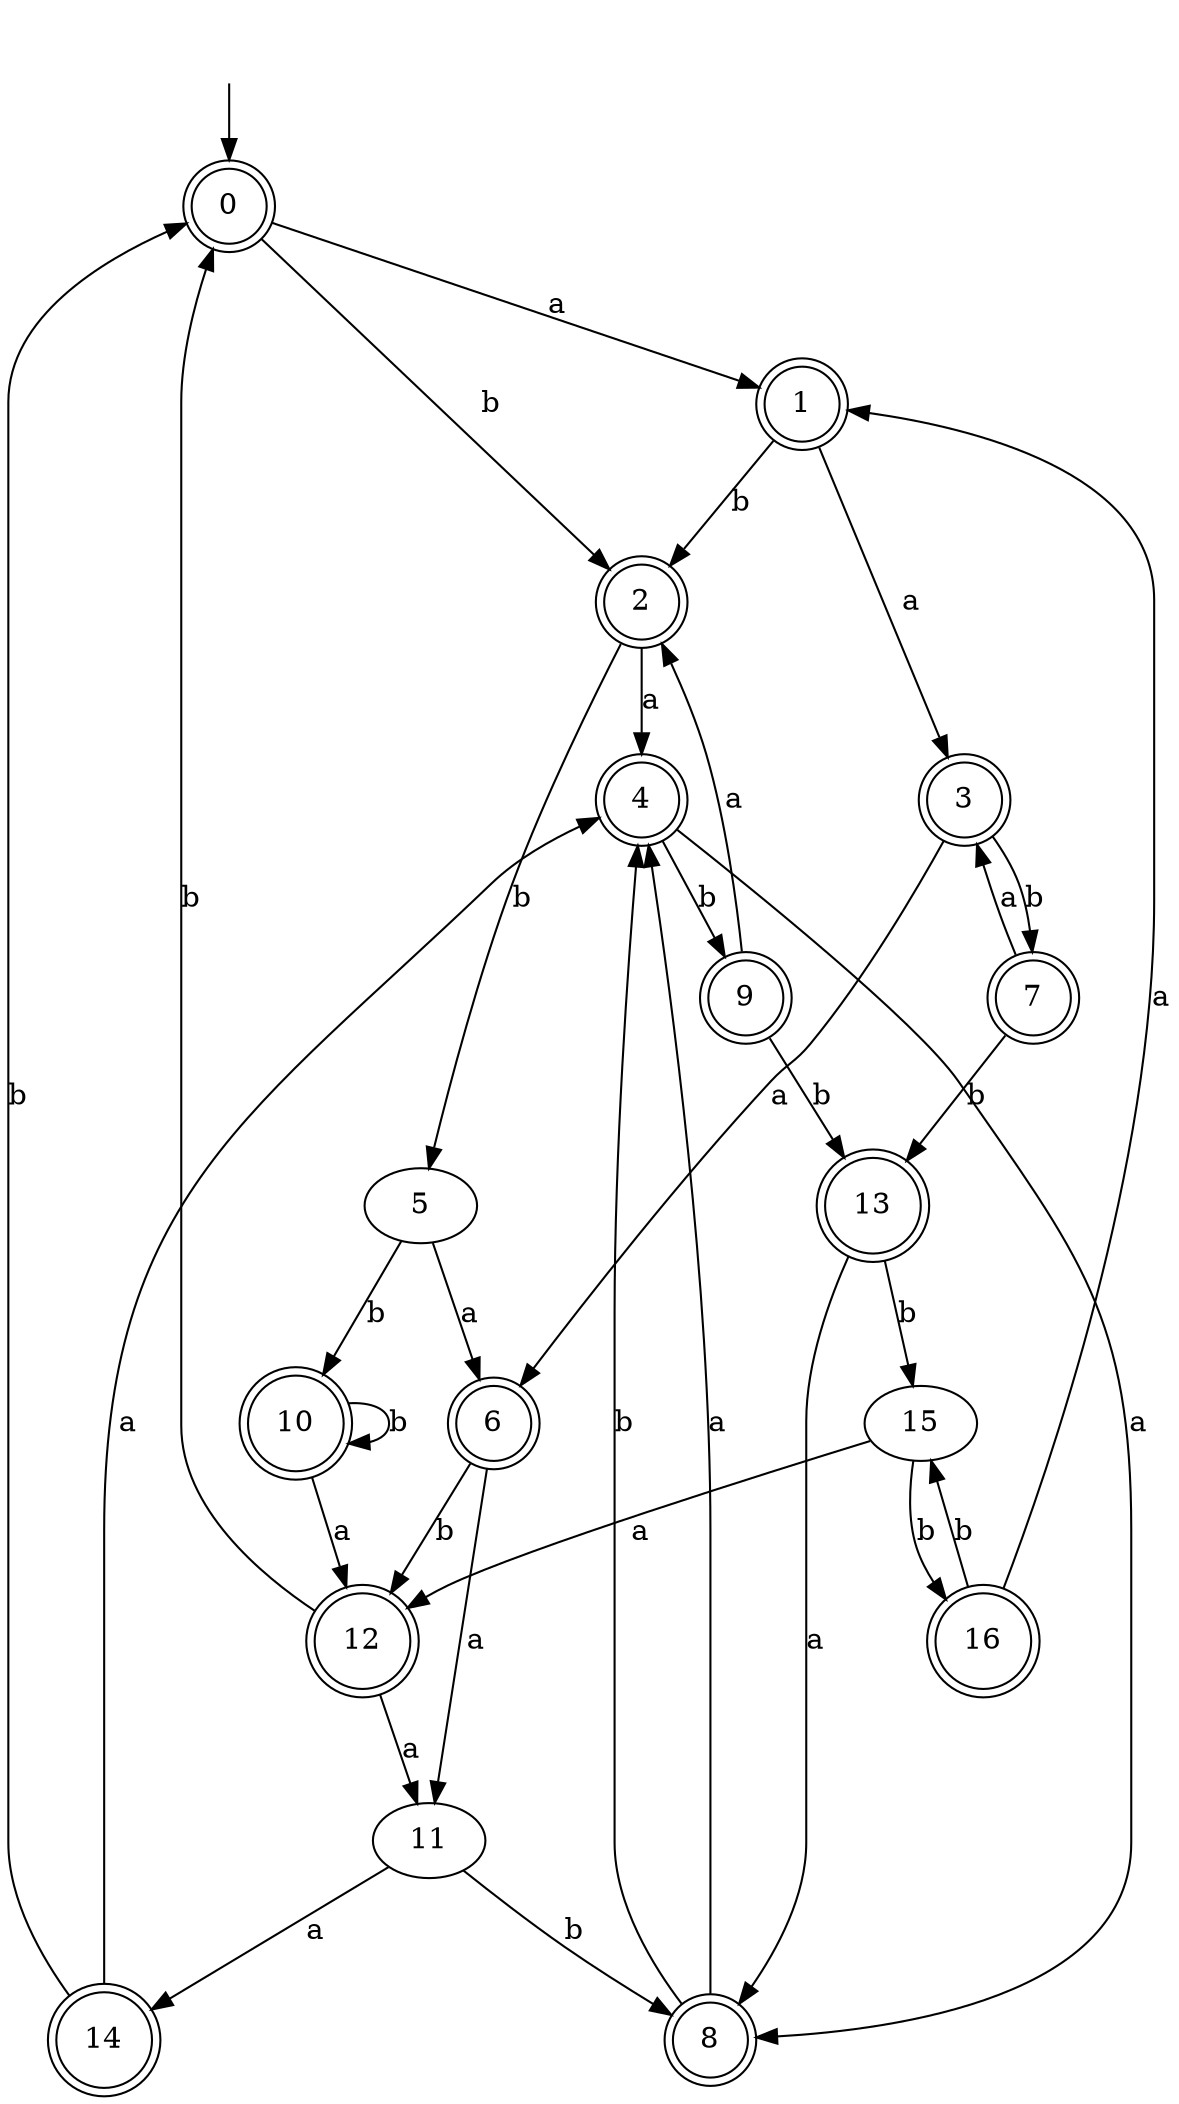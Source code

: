 digraph RandomDFA {
  __start0 [label="", shape=none];
  __start0 -> 0 [label=""];
  0 [shape=circle] [shape=doublecircle]
  0 -> 1 [label="a"]
  0 -> 2 [label="b"]
  1 [shape=doublecircle]
  1 -> 3 [label="a"]
  1 -> 2 [label="b"]
  2 [shape=doublecircle]
  2 -> 4 [label="a"]
  2 -> 5 [label="b"]
  3 [shape=doublecircle]
  3 -> 6 [label="a"]
  3 -> 7 [label="b"]
  4 [shape=doublecircle]
  4 -> 8 [label="a"]
  4 -> 9 [label="b"]
  5
  5 -> 6 [label="a"]
  5 -> 10 [label="b"]
  6 [shape=doublecircle]
  6 -> 11 [label="a"]
  6 -> 12 [label="b"]
  7 [shape=doublecircle]
  7 -> 3 [label="a"]
  7 -> 13 [label="b"]
  8 [shape=doublecircle]
  8 -> 4 [label="a"]
  8 -> 4 [label="b"]
  9 [shape=doublecircle]
  9 -> 2 [label="a"]
  9 -> 13 [label="b"]
  10 [shape=doublecircle]
  10 -> 12 [label="a"]
  10 -> 10 [label="b"]
  11
  11 -> 14 [label="a"]
  11 -> 8 [label="b"]
  12 [shape=doublecircle]
  12 -> 11 [label="a"]
  12 -> 0 [label="b"]
  13 [shape=doublecircle]
  13 -> 8 [label="a"]
  13 -> 15 [label="b"]
  14 [shape=doublecircle]
  14 -> 4 [label="a"]
  14 -> 0 [label="b"]
  15
  15 -> 12 [label="a"]
  15 -> 16 [label="b"]
  16 [shape=doublecircle]
  16 -> 1 [label="a"]
  16 -> 15 [label="b"]
}
